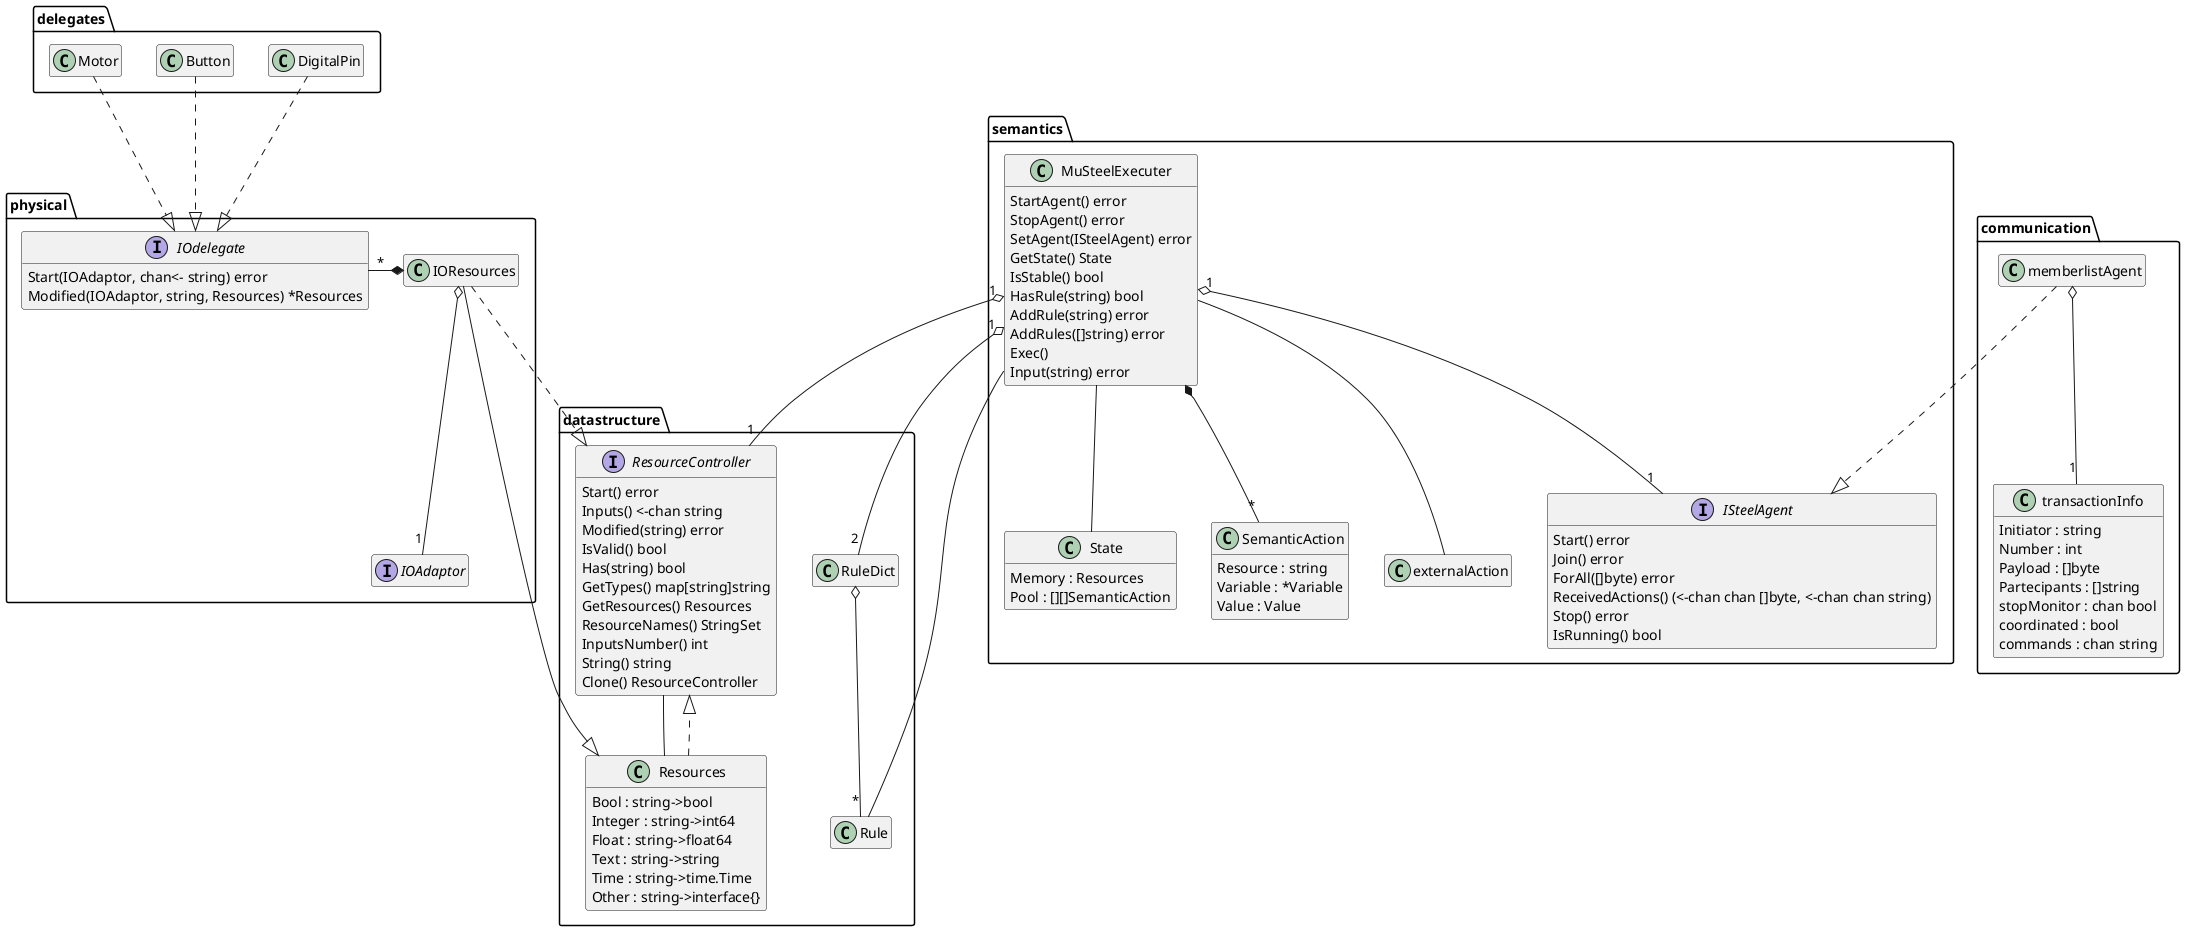 @startuml
hide empty members

package delegates {
    class DigitalPin
    class Button
    class Motor
}

package physical {
    class IOResources {
        adaptor : IOAdaptor
    }
    hide IOResources attributes
    interface IOAdaptor
    interface IOdelegate {
        Start(IOAdaptor, chan<- string) error
        Modified(IOAdaptor, string, Resources) *Resources
    }
    IOResources o-- "1" IOAdaptor
    IOdelegate "*" -* IOResources
}

package datastructure {
    class Rule
    class RuleDict
    interface ResourceController {
        Start() error
	    Inputs() <-chan string
	    Modified(string) error
	    IsValid() bool
	    Has(string) bool
	    GetTypes() map[string]string
	    GetResources() Resources
	    ResourceNames() StringSet
	    InputsNumber() int
	    String() string
	    Clone() ResourceController
    }
    class Resources {
        Bool : string->bool
	    Integer : string->int64
	    Float : string->float64
	    Text : string->string
	    Time : string->time.Time
	    Other : string->interface{}
    }
    RuleDict o-- "*" Rule
    Resources ..|> ResourceController
    ResourceController -- Resources
}

package semantics {
    class State {
        Memory : Resources
	    Pool : [][]SemanticAction
    }
    class MuSteelExecuter {
        memory : ResourceController
        pool : [][]SemanticAction
        agent : ISteelAgent
        localLibrary : string->RuleDict
        globalLibrary : string->RuleDict

        StartAgent() error
        StopAgent() error
        SetAgent(ISteelAgent) error
        GetState() State
        IsStable() bool
        HasRule(string) bool
        AddRule(string) error
        AddRules([]string) error
        Exec()
        Input(string) error
    }
    hide MuSteelExecuter attributes
    interface ISteelAgent {
        Start() error
	    Join() error
	    ForAll([]byte) error
	    ReceivedActions() (<-chan chan []byte, <-chan chan string)
	    Stop() error
	    IsRunning() bool
    }
    class SemanticAction {
        Resource : string
        Variable : *Variable
        Value : Value
    }
    class externalAction

    MuSteelExecuter "1" o-- "1" ISteelAgent
    MuSteelExecuter *-- "*" SemanticAction
    MuSteelExecuter -- externalAction
    MuSteelExecuter -- State
}

package communication {
    class memberlistAgent
    class transactionInfo {
	    Initiator : string
	    Number : int
	    Payload : []byte
	    Partecipants : []string
	    stopMonitor : chan bool
	    coordinated : bool
	    commands : chan string
    }
    memberlistAgent o-- "1" transactionInfo
}

DigitalPin ..|> IOdelegate
Button ..|> IOdelegate
Motor ..|> IOdelegate

IOResources ..|> ResourceController
IOResources --|> Resources

MuSteelExecuter "1" o-- "1" ResourceController
MuSteelExecuter "1" o-- "2" RuleDict
MuSteelExecuter -- Rule

memberlistAgent ..|> ISteelAgent
@enduml
